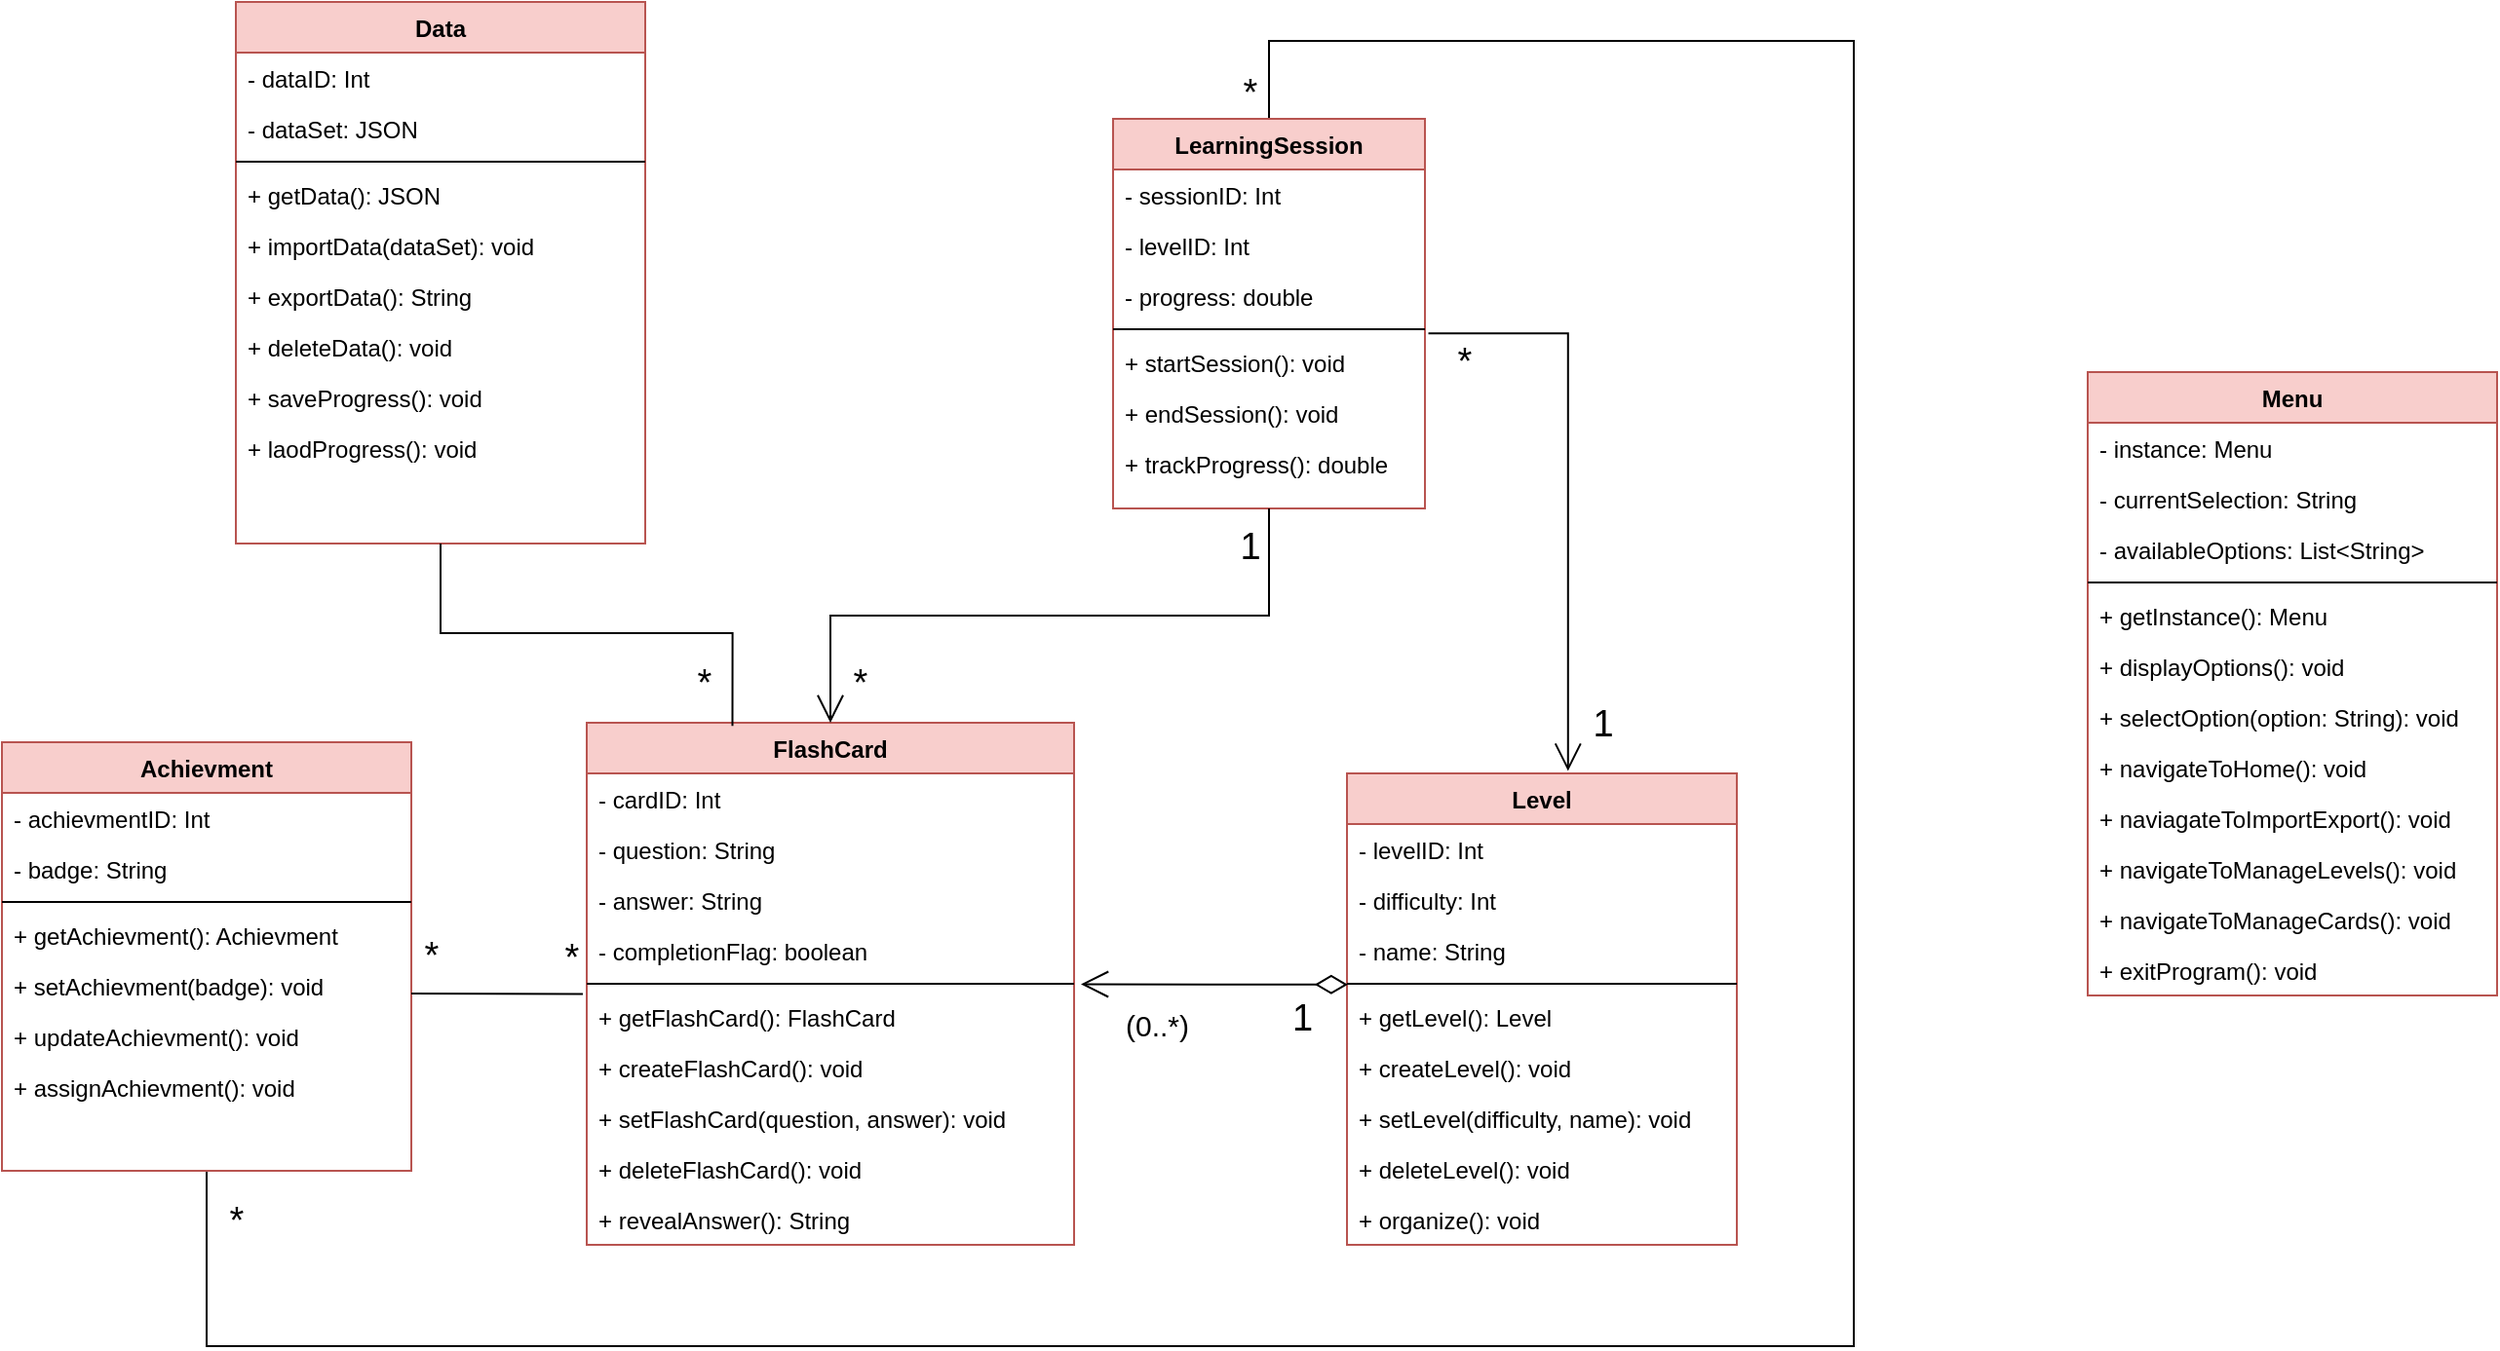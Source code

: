 <mxfile version="24.0.2" type="github">
  <diagram id="C5RBs43oDa-KdzZeNtuy" name="Page-1">
    <mxGraphModel dx="1434" dy="1925" grid="1" gridSize="10" guides="1" tooltips="1" connect="1" arrows="1" fold="1" page="1" pageScale="1" pageWidth="827" pageHeight="1169" background="#FFFFFF" math="0" shadow="0">
      <root>
        <mxCell id="WIyWlLk6GJQsqaUBKTNV-0" />
        <mxCell id="WIyWlLk6GJQsqaUBKTNV-1" parent="WIyWlLk6GJQsqaUBKTNV-0" />
        <mxCell id="zkfFHV4jXpPFQw0GAbJ--0" value="FlashCard" style="swimlane;fontStyle=1;align=center;verticalAlign=top;childLayout=stackLayout;horizontal=1;startSize=26;horizontalStack=0;resizeParent=1;resizeLast=0;collapsible=1;marginBottom=0;rounded=0;shadow=0;strokeWidth=1;fillColor=#f8cecc;strokeColor=#b85450;" parent="WIyWlLk6GJQsqaUBKTNV-1" vertex="1">
          <mxGeometry x="320" y="100" width="250" height="268" as="geometry">
            <mxRectangle x="220" y="50" width="160" height="26" as="alternateBounds" />
          </mxGeometry>
        </mxCell>
        <mxCell id="zkfFHV4jXpPFQw0GAbJ--1" value="- cardID: Int" style="text;align=left;verticalAlign=top;spacingLeft=4;spacingRight=4;overflow=hidden;rotatable=0;points=[[0,0.5],[1,0.5]];portConstraint=eastwest;" parent="zkfFHV4jXpPFQw0GAbJ--0" vertex="1">
          <mxGeometry y="26" width="250" height="26" as="geometry" />
        </mxCell>
        <mxCell id="IaK7lQRmkANji_9AXGaM-2" value="- question: String" style="text;align=left;verticalAlign=top;spacingLeft=4;spacingRight=4;overflow=hidden;rotatable=0;points=[[0,0.5],[1,0.5]];portConstraint=eastwest;rounded=0;shadow=0;html=0;" parent="zkfFHV4jXpPFQw0GAbJ--0" vertex="1">
          <mxGeometry y="52" width="250" height="26" as="geometry" />
        </mxCell>
        <mxCell id="IaK7lQRmkANji_9AXGaM-4" value="- answer: String" style="text;align=left;verticalAlign=top;spacingLeft=4;spacingRight=4;overflow=hidden;rotatable=0;points=[[0,0.5],[1,0.5]];portConstraint=eastwest;rounded=0;shadow=0;html=0;" parent="zkfFHV4jXpPFQw0GAbJ--0" vertex="1">
          <mxGeometry y="78" width="250" height="26" as="geometry" />
        </mxCell>
        <mxCell id="zkfFHV4jXpPFQw0GAbJ--3" value="- completionFlag: boolean" style="text;align=left;verticalAlign=top;spacingLeft=4;spacingRight=4;overflow=hidden;rotatable=0;points=[[0,0.5],[1,0.5]];portConstraint=eastwest;rounded=0;shadow=0;html=0;" parent="zkfFHV4jXpPFQw0GAbJ--0" vertex="1">
          <mxGeometry y="104" width="250" height="26" as="geometry" />
        </mxCell>
        <mxCell id="zkfFHV4jXpPFQw0GAbJ--4" value="" style="line;html=1;strokeWidth=1;align=left;verticalAlign=middle;spacingTop=-1;spacingLeft=3;spacingRight=3;rotatable=0;labelPosition=right;points=[];portConstraint=eastwest;" parent="zkfFHV4jXpPFQw0GAbJ--0" vertex="1">
          <mxGeometry y="130" width="250" height="8" as="geometry" />
        </mxCell>
        <mxCell id="IaK7lQRmkANji_9AXGaM-5" value="+ getFlashCard(): FlashCard" style="text;align=left;verticalAlign=top;spacingLeft=4;spacingRight=4;overflow=hidden;rotatable=0;points=[[0,0.5],[1,0.5]];portConstraint=eastwest;" parent="zkfFHV4jXpPFQw0GAbJ--0" vertex="1">
          <mxGeometry y="138" width="250" height="26" as="geometry" />
        </mxCell>
        <mxCell id="IaK7lQRmkANji_9AXGaM-8" value="+ createFlashCard(): void" style="text;align=left;verticalAlign=top;spacingLeft=4;spacingRight=4;overflow=hidden;rotatable=0;points=[[0,0.5],[1,0.5]];portConstraint=eastwest;" parent="zkfFHV4jXpPFQw0GAbJ--0" vertex="1">
          <mxGeometry y="164" width="250" height="26" as="geometry" />
        </mxCell>
        <mxCell id="zkfFHV4jXpPFQw0GAbJ--5" value="+ setFlashCard(question, answer): void" style="text;align=left;verticalAlign=top;spacingLeft=4;spacingRight=4;overflow=hidden;rotatable=0;points=[[0,0.5],[1,0.5]];portConstraint=eastwest;" parent="zkfFHV4jXpPFQw0GAbJ--0" vertex="1">
          <mxGeometry y="190" width="250" height="26" as="geometry" />
        </mxCell>
        <mxCell id="IaK7lQRmkANji_9AXGaM-6" value="+ deleteFlashCard(): void" style="text;align=left;verticalAlign=top;spacingLeft=4;spacingRight=4;overflow=hidden;rotatable=0;points=[[0,0.5],[1,0.5]];portConstraint=eastwest;" parent="zkfFHV4jXpPFQw0GAbJ--0" vertex="1">
          <mxGeometry y="216" width="250" height="26" as="geometry" />
        </mxCell>
        <mxCell id="IaK7lQRmkANji_9AXGaM-7" value="+ revealAnswer(): String" style="text;align=left;verticalAlign=top;spacingLeft=4;spacingRight=4;overflow=hidden;rotatable=0;points=[[0,0.5],[1,0.5]];portConstraint=eastwest;" parent="zkfFHV4jXpPFQw0GAbJ--0" vertex="1">
          <mxGeometry y="242" width="250" height="26" as="geometry" />
        </mxCell>
        <mxCell id="zkfFHV4jXpPFQw0GAbJ--17" value="Level" style="swimlane;fontStyle=1;align=center;verticalAlign=top;childLayout=stackLayout;horizontal=1;startSize=26;horizontalStack=0;resizeParent=1;resizeLast=0;collapsible=1;marginBottom=0;rounded=0;shadow=0;strokeWidth=1;fillColor=#f8cecc;strokeColor=#b85450;" parent="WIyWlLk6GJQsqaUBKTNV-1" vertex="1">
          <mxGeometry x="710" y="126" width="200" height="242" as="geometry">
            <mxRectangle x="550" y="140" width="160" height="26" as="alternateBounds" />
          </mxGeometry>
        </mxCell>
        <mxCell id="zkfFHV4jXpPFQw0GAbJ--18" value="- levelID: Int" style="text;align=left;verticalAlign=top;spacingLeft=4;spacingRight=4;overflow=hidden;rotatable=0;points=[[0,0.5],[1,0.5]];portConstraint=eastwest;" parent="zkfFHV4jXpPFQw0GAbJ--17" vertex="1">
          <mxGeometry y="26" width="200" height="26" as="geometry" />
        </mxCell>
        <mxCell id="zkfFHV4jXpPFQw0GAbJ--19" value="- difficulty: Int" style="text;align=left;verticalAlign=top;spacingLeft=4;spacingRight=4;overflow=hidden;rotatable=0;points=[[0,0.5],[1,0.5]];portConstraint=eastwest;rounded=0;shadow=0;html=0;" parent="zkfFHV4jXpPFQw0GAbJ--17" vertex="1">
          <mxGeometry y="52" width="200" height="26" as="geometry" />
        </mxCell>
        <mxCell id="zkfFHV4jXpPFQw0GAbJ--20" value="- name: String" style="text;align=left;verticalAlign=top;spacingLeft=4;spacingRight=4;overflow=hidden;rotatable=0;points=[[0,0.5],[1,0.5]];portConstraint=eastwest;rounded=0;shadow=0;html=0;" parent="zkfFHV4jXpPFQw0GAbJ--17" vertex="1">
          <mxGeometry y="78" width="200" height="26" as="geometry" />
        </mxCell>
        <mxCell id="zkfFHV4jXpPFQw0GAbJ--23" value="" style="line;html=1;strokeWidth=1;align=left;verticalAlign=middle;spacingTop=-1;spacingLeft=3;spacingRight=3;rotatable=0;labelPosition=right;points=[];portConstraint=eastwest;" parent="zkfFHV4jXpPFQw0GAbJ--17" vertex="1">
          <mxGeometry y="104" width="200" height="8" as="geometry" />
        </mxCell>
        <mxCell id="zkfFHV4jXpPFQw0GAbJ--24" value="+ getLevel(): Level" style="text;align=left;verticalAlign=top;spacingLeft=4;spacingRight=4;overflow=hidden;rotatable=0;points=[[0,0.5],[1,0.5]];portConstraint=eastwest;" parent="zkfFHV4jXpPFQw0GAbJ--17" vertex="1">
          <mxGeometry y="112" width="200" height="26" as="geometry" />
        </mxCell>
        <mxCell id="zkfFHV4jXpPFQw0GAbJ--25" value="+ createLevel(): void" style="text;align=left;verticalAlign=top;spacingLeft=4;spacingRight=4;overflow=hidden;rotatable=0;points=[[0,0.5],[1,0.5]];portConstraint=eastwest;" parent="zkfFHV4jXpPFQw0GAbJ--17" vertex="1">
          <mxGeometry y="138" width="200" height="26" as="geometry" />
        </mxCell>
        <mxCell id="IaK7lQRmkANji_9AXGaM-9" value="+ setLevel(difficulty, name): void" style="text;align=left;verticalAlign=top;spacingLeft=4;spacingRight=4;overflow=hidden;rotatable=0;points=[[0,0.5],[1,0.5]];portConstraint=eastwest;" parent="zkfFHV4jXpPFQw0GAbJ--17" vertex="1">
          <mxGeometry y="164" width="200" height="26" as="geometry" />
        </mxCell>
        <mxCell id="IaK7lQRmkANji_9AXGaM-10" value="+ deleteLevel(): void" style="text;align=left;verticalAlign=top;spacingLeft=4;spacingRight=4;overflow=hidden;rotatable=0;points=[[0,0.5],[1,0.5]];portConstraint=eastwest;" parent="zkfFHV4jXpPFQw0GAbJ--17" vertex="1">
          <mxGeometry y="190" width="200" height="26" as="geometry" />
        </mxCell>
        <mxCell id="IaK7lQRmkANji_9AXGaM-11" value="+ organize(): void" style="text;align=left;verticalAlign=top;spacingLeft=4;spacingRight=4;overflow=hidden;rotatable=0;points=[[0,0.5],[1,0.5]];portConstraint=eastwest;" parent="zkfFHV4jXpPFQw0GAbJ--17" vertex="1">
          <mxGeometry y="216" width="200" height="26" as="geometry" />
        </mxCell>
        <mxCell id="IaK7lQRmkANji_9AXGaM-12" value="Data" style="swimlane;fontStyle=1;align=center;verticalAlign=top;childLayout=stackLayout;horizontal=1;startSize=26;horizontalStack=0;resizeParent=1;resizeLast=0;collapsible=1;marginBottom=0;rounded=0;shadow=0;strokeWidth=1;fillColor=#f8cecc;strokeColor=#b85450;" parent="WIyWlLk6GJQsqaUBKTNV-1" vertex="1">
          <mxGeometry x="140" y="-270" width="210" height="278" as="geometry">
            <mxRectangle x="550" y="140" width="160" height="26" as="alternateBounds" />
          </mxGeometry>
        </mxCell>
        <mxCell id="IaK7lQRmkANji_9AXGaM-13" value="- dataID: Int" style="text;align=left;verticalAlign=top;spacingLeft=4;spacingRight=4;overflow=hidden;rotatable=0;points=[[0,0.5],[1,0.5]];portConstraint=eastwest;" parent="IaK7lQRmkANji_9AXGaM-12" vertex="1">
          <mxGeometry y="26" width="210" height="26" as="geometry" />
        </mxCell>
        <mxCell id="IaK7lQRmkANji_9AXGaM-14" value="- dataSet: JSON" style="text;align=left;verticalAlign=top;spacingLeft=4;spacingRight=4;overflow=hidden;rotatable=0;points=[[0,0.5],[1,0.5]];portConstraint=eastwest;rounded=0;shadow=0;html=0;" parent="IaK7lQRmkANji_9AXGaM-12" vertex="1">
          <mxGeometry y="52" width="210" height="26" as="geometry" />
        </mxCell>
        <mxCell id="IaK7lQRmkANji_9AXGaM-16" value="" style="line;html=1;strokeWidth=1;align=left;verticalAlign=middle;spacingTop=-1;spacingLeft=3;spacingRight=3;rotatable=0;labelPosition=right;points=[];portConstraint=eastwest;" parent="IaK7lQRmkANji_9AXGaM-12" vertex="1">
          <mxGeometry y="78" width="210" height="8" as="geometry" />
        </mxCell>
        <mxCell id="IaK7lQRmkANji_9AXGaM-17" value="+ getData(): JSON" style="text;align=left;verticalAlign=top;spacingLeft=4;spacingRight=4;overflow=hidden;rotatable=0;points=[[0,0.5],[1,0.5]];portConstraint=eastwest;" parent="IaK7lQRmkANji_9AXGaM-12" vertex="1">
          <mxGeometry y="86" width="210" height="26" as="geometry" />
        </mxCell>
        <mxCell id="IaK7lQRmkANji_9AXGaM-18" value="+ importData(dataSet): void" style="text;align=left;verticalAlign=top;spacingLeft=4;spacingRight=4;overflow=hidden;rotatable=0;points=[[0,0.5],[1,0.5]];portConstraint=eastwest;" parent="IaK7lQRmkANji_9AXGaM-12" vertex="1">
          <mxGeometry y="112" width="210" height="26" as="geometry" />
        </mxCell>
        <mxCell id="IaK7lQRmkANji_9AXGaM-19" value="+ exportData(): String" style="text;align=left;verticalAlign=top;spacingLeft=4;spacingRight=4;overflow=hidden;rotatable=0;points=[[0,0.5],[1,0.5]];portConstraint=eastwest;" parent="IaK7lQRmkANji_9AXGaM-12" vertex="1">
          <mxGeometry y="138" width="210" height="26" as="geometry" />
        </mxCell>
        <mxCell id="IaK7lQRmkANji_9AXGaM-20" value="+ deleteData(): void" style="text;align=left;verticalAlign=top;spacingLeft=4;spacingRight=4;overflow=hidden;rotatable=0;points=[[0,0.5],[1,0.5]];portConstraint=eastwest;" parent="IaK7lQRmkANji_9AXGaM-12" vertex="1">
          <mxGeometry y="164" width="210" height="26" as="geometry" />
        </mxCell>
        <mxCell id="IaK7lQRmkANji_9AXGaM-22" value="+ saveProgress(): void" style="text;align=left;verticalAlign=top;spacingLeft=4;spacingRight=4;overflow=hidden;rotatable=0;points=[[0,0.5],[1,0.5]];portConstraint=eastwest;" parent="IaK7lQRmkANji_9AXGaM-12" vertex="1">
          <mxGeometry y="190" width="210" height="26" as="geometry" />
        </mxCell>
        <mxCell id="IaK7lQRmkANji_9AXGaM-21" value="+ laodProgress(): void" style="text;align=left;verticalAlign=top;spacingLeft=4;spacingRight=4;overflow=hidden;rotatable=0;points=[[0,0.5],[1,0.5]];portConstraint=eastwest;" parent="IaK7lQRmkANji_9AXGaM-12" vertex="1">
          <mxGeometry y="216" width="210" height="26" as="geometry" />
        </mxCell>
        <mxCell id="IaK7lQRmkANji_9AXGaM-76" style="edgeStyle=orthogonalEdgeStyle;rounded=0;orthogonalLoop=1;jettySize=auto;html=1;exitX=0.5;exitY=1;exitDx=0;exitDy=0;entryX=0.5;entryY=0;entryDx=0;entryDy=0;strokeColor=default;align=center;verticalAlign=middle;fontFamily=Helvetica;fontSize=11;fontColor=default;labelBackgroundColor=default;endArrow=none;" parent="WIyWlLk6GJQsqaUBKTNV-1" source="IaK7lQRmkANji_9AXGaM-23" target="IaK7lQRmkANji_9AXGaM-34" edge="1">
          <mxGeometry relative="1" as="geometry">
            <Array as="points">
              <mxPoint x="125" y="420" />
              <mxPoint x="970" y="420" />
              <mxPoint x="970" y="-250" />
              <mxPoint x="670" y="-250" />
            </Array>
          </mxGeometry>
        </mxCell>
        <mxCell id="IaK7lQRmkANji_9AXGaM-77" value="*" style="edgeLabel;html=1;align=center;verticalAlign=middle;resizable=0;points=[];fontFamily=Helvetica;fontSize=19;fontColor=default;labelBackgroundColor=default;" parent="IaK7lQRmkANji_9AXGaM-76" vertex="1" connectable="0">
          <mxGeometry x="-0.975" y="2" relative="1" as="geometry">
            <mxPoint x="13" y="1" as="offset" />
          </mxGeometry>
        </mxCell>
        <mxCell id="IaK7lQRmkANji_9AXGaM-78" value="*" style="edgeLabel;html=1;align=center;verticalAlign=middle;resizable=0;points=[];fontFamily=Helvetica;fontSize=19;fontColor=default;labelBackgroundColor=default;" parent="IaK7lQRmkANji_9AXGaM-76" vertex="1" connectable="0">
          <mxGeometry x="0.986" relative="1" as="geometry">
            <mxPoint x="-10" as="offset" />
          </mxGeometry>
        </mxCell>
        <mxCell id="IaK7lQRmkANji_9AXGaM-23" value="Achievment" style="swimlane;fontStyle=1;align=center;verticalAlign=top;childLayout=stackLayout;horizontal=1;startSize=26;horizontalStack=0;resizeParent=1;resizeLast=0;collapsible=1;marginBottom=0;rounded=0;shadow=0;strokeWidth=1;fillColor=#f8cecc;strokeColor=#b85450;" parent="WIyWlLk6GJQsqaUBKTNV-1" vertex="1">
          <mxGeometry x="20" y="110" width="210" height="220" as="geometry">
            <mxRectangle x="220" y="50" width="160" height="26" as="alternateBounds" />
          </mxGeometry>
        </mxCell>
        <mxCell id="IaK7lQRmkANji_9AXGaM-24" value="- achievmentID: Int" style="text;align=left;verticalAlign=top;spacingLeft=4;spacingRight=4;overflow=hidden;rotatable=0;points=[[0,0.5],[1,0.5]];portConstraint=eastwest;" parent="IaK7lQRmkANji_9AXGaM-23" vertex="1">
          <mxGeometry y="26" width="210" height="26" as="geometry" />
        </mxCell>
        <mxCell id="IaK7lQRmkANji_9AXGaM-25" value="- badge: String" style="text;align=left;verticalAlign=top;spacingLeft=4;spacingRight=4;overflow=hidden;rotatable=0;points=[[0,0.5],[1,0.5]];portConstraint=eastwest;rounded=0;shadow=0;html=0;" parent="IaK7lQRmkANji_9AXGaM-23" vertex="1">
          <mxGeometry y="52" width="210" height="26" as="geometry" />
        </mxCell>
        <mxCell id="IaK7lQRmkANji_9AXGaM-28" value="" style="line;html=1;strokeWidth=1;align=left;verticalAlign=middle;spacingTop=-1;spacingLeft=3;spacingRight=3;rotatable=0;labelPosition=right;points=[];portConstraint=eastwest;" parent="IaK7lQRmkANji_9AXGaM-23" vertex="1">
          <mxGeometry y="78" width="210" height="8" as="geometry" />
        </mxCell>
        <mxCell id="IaK7lQRmkANji_9AXGaM-30" value="+ getAchievment(): Achievment" style="text;align=left;verticalAlign=top;spacingLeft=4;spacingRight=4;overflow=hidden;rotatable=0;points=[[0,0.5],[1,0.5]];portConstraint=eastwest;" parent="IaK7lQRmkANji_9AXGaM-23" vertex="1">
          <mxGeometry y="86" width="210" height="26" as="geometry" />
        </mxCell>
        <mxCell id="IaK7lQRmkANji_9AXGaM-31" value="+ setAchievment(badge): void" style="text;align=left;verticalAlign=top;spacingLeft=4;spacingRight=4;overflow=hidden;rotatable=0;points=[[0,0.5],[1,0.5]];portConstraint=eastwest;" parent="IaK7lQRmkANji_9AXGaM-23" vertex="1">
          <mxGeometry y="112" width="210" height="26" as="geometry" />
        </mxCell>
        <mxCell id="IaK7lQRmkANji_9AXGaM-32" value="+ updateAchievment(): void" style="text;align=left;verticalAlign=top;spacingLeft=4;spacingRight=4;overflow=hidden;rotatable=0;points=[[0,0.5],[1,0.5]];portConstraint=eastwest;" parent="IaK7lQRmkANji_9AXGaM-23" vertex="1">
          <mxGeometry y="138" width="210" height="26" as="geometry" />
        </mxCell>
        <mxCell id="IaK7lQRmkANji_9AXGaM-33" value="+ assignAchievment(): void" style="text;align=left;verticalAlign=top;spacingLeft=4;spacingRight=4;overflow=hidden;rotatable=0;points=[[0,0.5],[1,0.5]];portConstraint=eastwest;" parent="IaK7lQRmkANji_9AXGaM-23" vertex="1">
          <mxGeometry y="164" width="210" height="26" as="geometry" />
        </mxCell>
        <mxCell id="IaK7lQRmkANji_9AXGaM-34" value="LearningSession" style="swimlane;fontStyle=1;align=center;verticalAlign=top;childLayout=stackLayout;horizontal=1;startSize=26;horizontalStack=0;resizeParent=1;resizeLast=0;collapsible=1;marginBottom=0;rounded=0;shadow=0;strokeWidth=1;fillColor=#f8cecc;strokeColor=#b85450;" parent="WIyWlLk6GJQsqaUBKTNV-1" vertex="1">
          <mxGeometry x="590" y="-210" width="160" height="200" as="geometry">
            <mxRectangle x="550" y="140" width="160" height="26" as="alternateBounds" />
          </mxGeometry>
        </mxCell>
        <mxCell id="IaK7lQRmkANji_9AXGaM-35" value="- sessionID: Int" style="text;align=left;verticalAlign=top;spacingLeft=4;spacingRight=4;overflow=hidden;rotatable=0;points=[[0,0.5],[1,0.5]];portConstraint=eastwest;" parent="IaK7lQRmkANji_9AXGaM-34" vertex="1">
          <mxGeometry y="26" width="160" height="26" as="geometry" />
        </mxCell>
        <mxCell id="IaK7lQRmkANji_9AXGaM-36" value="- levelID: Int" style="text;align=left;verticalAlign=top;spacingLeft=4;spacingRight=4;overflow=hidden;rotatable=0;points=[[0,0.5],[1,0.5]];portConstraint=eastwest;rounded=0;shadow=0;html=0;" parent="IaK7lQRmkANji_9AXGaM-34" vertex="1">
          <mxGeometry y="52" width="160" height="26" as="geometry" />
        </mxCell>
        <mxCell id="IaK7lQRmkANji_9AXGaM-37" value="- progress: double" style="text;align=left;verticalAlign=top;spacingLeft=4;spacingRight=4;overflow=hidden;rotatable=0;points=[[0,0.5],[1,0.5]];portConstraint=eastwest;rounded=0;shadow=0;html=0;" parent="IaK7lQRmkANji_9AXGaM-34" vertex="1">
          <mxGeometry y="78" width="160" height="26" as="geometry" />
        </mxCell>
        <mxCell id="IaK7lQRmkANji_9AXGaM-38" value="" style="line;html=1;strokeWidth=1;align=left;verticalAlign=middle;spacingTop=-1;spacingLeft=3;spacingRight=3;rotatable=0;labelPosition=right;points=[];portConstraint=eastwest;" parent="IaK7lQRmkANji_9AXGaM-34" vertex="1">
          <mxGeometry y="104" width="160" height="8" as="geometry" />
        </mxCell>
        <mxCell id="IaK7lQRmkANji_9AXGaM-39" value="+ startSession(): void" style="text;align=left;verticalAlign=top;spacingLeft=4;spacingRight=4;overflow=hidden;rotatable=0;points=[[0,0.5],[1,0.5]];portConstraint=eastwest;" parent="IaK7lQRmkANji_9AXGaM-34" vertex="1">
          <mxGeometry y="112" width="160" height="26" as="geometry" />
        </mxCell>
        <mxCell id="IaK7lQRmkANji_9AXGaM-40" value="+ endSession(): void" style="text;align=left;verticalAlign=top;spacingLeft=4;spacingRight=4;overflow=hidden;rotatable=0;points=[[0,0.5],[1,0.5]];portConstraint=eastwest;" parent="IaK7lQRmkANji_9AXGaM-34" vertex="1">
          <mxGeometry y="138" width="160" height="26" as="geometry" />
        </mxCell>
        <mxCell id="IaK7lQRmkANji_9AXGaM-41" value="+ trackProgress(): double" style="text;align=left;verticalAlign=top;spacingLeft=4;spacingRight=4;overflow=hidden;rotatable=0;points=[[0,0.5],[1,0.5]];portConstraint=eastwest;" parent="IaK7lQRmkANji_9AXGaM-34" vertex="1">
          <mxGeometry y="164" width="160" height="26" as="geometry" />
        </mxCell>
        <mxCell id="IaK7lQRmkANji_9AXGaM-51" value="" style="endArrow=open;html=1;endSize=12;startArrow=diamondThin;startSize=14;startFill=0;edgeStyle=orthogonalEdgeStyle;rounded=0;entryX=1.014;entryY=1.162;entryDx=0;entryDy=0;entryPerimeter=0;exitX=0.002;exitY=-0.138;exitDx=0;exitDy=0;exitPerimeter=0;" parent="WIyWlLk6GJQsqaUBKTNV-1" source="zkfFHV4jXpPFQw0GAbJ--24" target="zkfFHV4jXpPFQw0GAbJ--3" edge="1">
          <mxGeometry relative="1" as="geometry">
            <mxPoint x="420" y="130" as="sourcePoint" />
            <mxPoint x="760" y="360" as="targetPoint" />
            <mxPoint as="offset" />
          </mxGeometry>
        </mxCell>
        <mxCell id="IaK7lQRmkANji_9AXGaM-52" value="1" style="edgeLabel;resizable=0;html=1;align=left;verticalAlign=top;fontSize=19;" parent="IaK7lQRmkANji_9AXGaM-51" connectable="0" vertex="1">
          <mxGeometry x="-1" relative="1" as="geometry">
            <mxPoint x="-30" as="offset" />
          </mxGeometry>
        </mxCell>
        <mxCell id="IaK7lQRmkANji_9AXGaM-53" value="(0..*)" style="edgeLabel;resizable=0;html=1;align=right;verticalAlign=top;fontSize=15;" parent="IaK7lQRmkANji_9AXGaM-51" connectable="0" vertex="1">
          <mxGeometry x="1" relative="1" as="geometry">
            <mxPoint x="56" y="6" as="offset" />
          </mxGeometry>
        </mxCell>
        <mxCell id="IaK7lQRmkANji_9AXGaM-61" value="" style="endArrow=none;html=1;rounded=0;strokeColor=default;align=center;verticalAlign=middle;fontFamily=Helvetica;fontSize=11;fontColor=default;labelBackgroundColor=default;entryX=-0.008;entryY=0.047;entryDx=0;entryDy=0;entryPerimeter=0;" parent="WIyWlLk6GJQsqaUBKTNV-1" target="IaK7lQRmkANji_9AXGaM-5" edge="1">
          <mxGeometry width="50" height="50" relative="1" as="geometry">
            <mxPoint x="230" y="239" as="sourcePoint" />
            <mxPoint x="250" y="170" as="targetPoint" />
          </mxGeometry>
        </mxCell>
        <mxCell id="IaK7lQRmkANji_9AXGaM-62" value="*" style="edgeLabel;html=1;align=center;verticalAlign=middle;resizable=0;points=[];fontFamily=Helvetica;fontSize=19;fontColor=default;labelBackgroundColor=default;" parent="IaK7lQRmkANji_9AXGaM-61" vertex="1" connectable="0">
          <mxGeometry x="0.853" y="1" relative="1" as="geometry">
            <mxPoint y="-17" as="offset" />
          </mxGeometry>
        </mxCell>
        <mxCell id="IaK7lQRmkANji_9AXGaM-63" value="*" style="edgeLabel;html=1;align=center;verticalAlign=middle;resizable=0;points=[];fontFamily=Helvetica;fontSize=19;fontColor=default;labelBackgroundColor=default;" parent="IaK7lQRmkANji_9AXGaM-61" vertex="1" connectable="0">
          <mxGeometry x="-0.884" y="3" relative="1" as="geometry">
            <mxPoint x="5" y="-16" as="offset" />
          </mxGeometry>
        </mxCell>
        <mxCell id="IaK7lQRmkANji_9AXGaM-68" value="" style="endArrow=open;endFill=1;endSize=12;html=1;rounded=0;strokeColor=default;align=center;verticalAlign=middle;fontFamily=Helvetica;fontSize=11;fontColor=default;labelBackgroundColor=default;exitX=1.011;exitY=1.234;exitDx=0;exitDy=0;exitPerimeter=0;entryX=0.567;entryY=-0.005;entryDx=0;entryDy=0;edgeStyle=orthogonalEdgeStyle;elbow=vertical;entryPerimeter=0;" parent="WIyWlLk6GJQsqaUBKTNV-1" source="IaK7lQRmkANji_9AXGaM-37" target="zkfFHV4jXpPFQw0GAbJ--17" edge="1">
          <mxGeometry width="160" relative="1" as="geometry">
            <mxPoint x="800" y="-129.764" as="sourcePoint" />
            <mxPoint x="859.52" y="100" as="targetPoint" />
          </mxGeometry>
        </mxCell>
        <mxCell id="IaK7lQRmkANji_9AXGaM-69" value="*" style="edgeLabel;html=1;align=center;verticalAlign=middle;resizable=0;points=[];fontFamily=Helvetica;fontSize=19;fontColor=default;labelBackgroundColor=default;" parent="IaK7lQRmkANji_9AXGaM-68" vertex="1" connectable="0">
          <mxGeometry x="-0.946" relative="1" as="geometry">
            <mxPoint x="10" y="15" as="offset" />
          </mxGeometry>
        </mxCell>
        <mxCell id="IaK7lQRmkANji_9AXGaM-70" value="1" style="edgeLabel;html=1;align=center;verticalAlign=middle;resizable=0;points=[];fontFamily=Helvetica;fontSize=19;fontColor=default;labelBackgroundColor=default;" parent="IaK7lQRmkANji_9AXGaM-68" vertex="1" connectable="0">
          <mxGeometry x="0.84" relative="1" as="geometry">
            <mxPoint x="17" as="offset" />
          </mxGeometry>
        </mxCell>
        <mxCell id="IaK7lQRmkANji_9AXGaM-71" value="" style="endArrow=open;endFill=1;endSize=12;html=1;rounded=0;strokeColor=default;align=center;verticalAlign=middle;fontFamily=Helvetica;fontSize=11;fontColor=default;labelBackgroundColor=default;entryX=0.5;entryY=0;entryDx=0;entryDy=0;exitX=0.5;exitY=1;exitDx=0;exitDy=0;edgeStyle=orthogonalEdgeStyle;" parent="WIyWlLk6GJQsqaUBKTNV-1" source="IaK7lQRmkANji_9AXGaM-34" target="zkfFHV4jXpPFQw0GAbJ--0" edge="1">
          <mxGeometry width="160" relative="1" as="geometry">
            <mxPoint x="510" y="30" as="sourcePoint" />
            <mxPoint x="670" y="30" as="targetPoint" />
          </mxGeometry>
        </mxCell>
        <mxCell id="IaK7lQRmkANji_9AXGaM-72" value="1" style="edgeLabel;html=1;align=center;verticalAlign=middle;resizable=0;points=[];fontFamily=Helvetica;fontSize=19;fontColor=default;labelBackgroundColor=default;" parent="IaK7lQRmkANji_9AXGaM-71" vertex="1" connectable="0">
          <mxGeometry x="-0.906" y="-1" relative="1" as="geometry">
            <mxPoint x="-9" y="4" as="offset" />
          </mxGeometry>
        </mxCell>
        <mxCell id="IaK7lQRmkANji_9AXGaM-73" value="*" style="edgeLabel;html=1;align=center;verticalAlign=middle;resizable=0;points=[];fontFamily=Helvetica;fontSize=19;fontColor=default;labelBackgroundColor=default;" parent="IaK7lQRmkANji_9AXGaM-71" vertex="1" connectable="0">
          <mxGeometry x="0.847" relative="1" as="geometry">
            <mxPoint x="15" y="5" as="offset" />
          </mxGeometry>
        </mxCell>
        <mxCell id="IaK7lQRmkANji_9AXGaM-74" style="edgeStyle=orthogonalEdgeStyle;rounded=0;orthogonalLoop=1;jettySize=auto;html=1;exitX=0.5;exitY=1;exitDx=0;exitDy=0;entryX=0.299;entryY=0.006;entryDx=0;entryDy=0;entryPerimeter=0;strokeColor=default;align=center;verticalAlign=middle;fontFamily=Helvetica;fontSize=11;fontColor=default;labelBackgroundColor=default;endArrow=none;" parent="WIyWlLk6GJQsqaUBKTNV-1" source="IaK7lQRmkANji_9AXGaM-12" target="zkfFHV4jXpPFQw0GAbJ--0" edge="1">
          <mxGeometry relative="1" as="geometry" />
        </mxCell>
        <mxCell id="IaK7lQRmkANji_9AXGaM-75" value="*" style="edgeLabel;html=1;align=center;verticalAlign=middle;resizable=0;points=[];fontFamily=Helvetica;fontSize=19;fontColor=default;labelBackgroundColor=default;" parent="IaK7lQRmkANji_9AXGaM-74" vertex="1" connectable="0">
          <mxGeometry x="0.824" relative="1" as="geometry">
            <mxPoint x="-15" as="offset" />
          </mxGeometry>
        </mxCell>
        <mxCell id="NiXNldo27OkBNnfREOTy-3" value="Menu" style="swimlane;fontStyle=1;align=center;verticalAlign=top;childLayout=stackLayout;horizontal=1;startSize=26;horizontalStack=0;resizeParent=1;resizeLast=0;collapsible=1;marginBottom=0;rounded=0;shadow=0;strokeWidth=1;fillColor=#f8cecc;strokeColor=#b85450;" vertex="1" parent="WIyWlLk6GJQsqaUBKTNV-1">
          <mxGeometry x="1090" y="-80" width="210" height="320" as="geometry">
            <mxRectangle x="550" y="140" width="160" height="26" as="alternateBounds" />
          </mxGeometry>
        </mxCell>
        <mxCell id="NiXNldo27OkBNnfREOTy-4" value="- instance: Menu" style="text;align=left;verticalAlign=top;spacingLeft=4;spacingRight=4;overflow=hidden;rotatable=0;points=[[0,0.5],[1,0.5]];portConstraint=eastwest;" vertex="1" parent="NiXNldo27OkBNnfREOTy-3">
          <mxGeometry y="26" width="210" height="26" as="geometry" />
        </mxCell>
        <mxCell id="NiXNldo27OkBNnfREOTy-13" value="- currentSelection: String" style="text;align=left;verticalAlign=top;spacingLeft=4;spacingRight=4;overflow=hidden;rotatable=0;points=[[0,0.5],[1,0.5]];portConstraint=eastwest;rounded=0;shadow=0;html=0;" vertex="1" parent="NiXNldo27OkBNnfREOTy-3">
          <mxGeometry y="52" width="210" height="26" as="geometry" />
        </mxCell>
        <mxCell id="NiXNldo27OkBNnfREOTy-5" value="- availableOptions: List&lt;String&gt;" style="text;align=left;verticalAlign=top;spacingLeft=4;spacingRight=4;overflow=hidden;rotatable=0;points=[[0,0.5],[1,0.5]];portConstraint=eastwest;rounded=0;shadow=0;html=0;" vertex="1" parent="NiXNldo27OkBNnfREOTy-3">
          <mxGeometry y="78" width="210" height="26" as="geometry" />
        </mxCell>
        <mxCell id="NiXNldo27OkBNnfREOTy-6" value="" style="line;html=1;strokeWidth=1;align=left;verticalAlign=middle;spacingTop=-1;spacingLeft=3;spacingRight=3;rotatable=0;labelPosition=right;points=[];portConstraint=eastwest;" vertex="1" parent="NiXNldo27OkBNnfREOTy-3">
          <mxGeometry y="104" width="210" height="8" as="geometry" />
        </mxCell>
        <mxCell id="NiXNldo27OkBNnfREOTy-7" value="+ getInstance(): Menu" style="text;align=left;verticalAlign=top;spacingLeft=4;spacingRight=4;overflow=hidden;rotatable=0;points=[[0,0.5],[1,0.5]];portConstraint=eastwest;" vertex="1" parent="NiXNldo27OkBNnfREOTy-3">
          <mxGeometry y="112" width="210" height="26" as="geometry" />
        </mxCell>
        <mxCell id="NiXNldo27OkBNnfREOTy-8" value="+ displayOptions(): void" style="text;align=left;verticalAlign=top;spacingLeft=4;spacingRight=4;overflow=hidden;rotatable=0;points=[[0,0.5],[1,0.5]];portConstraint=eastwest;" vertex="1" parent="NiXNldo27OkBNnfREOTy-3">
          <mxGeometry y="138" width="210" height="26" as="geometry" />
        </mxCell>
        <mxCell id="NiXNldo27OkBNnfREOTy-9" value="+ selectOption(option: String): void" style="text;align=left;verticalAlign=top;spacingLeft=4;spacingRight=4;overflow=hidden;rotatable=0;points=[[0,0.5],[1,0.5]];portConstraint=eastwest;" vertex="1" parent="NiXNldo27OkBNnfREOTy-3">
          <mxGeometry y="164" width="210" height="26" as="geometry" />
        </mxCell>
        <mxCell id="NiXNldo27OkBNnfREOTy-10" value="+ navigateToHome(): void" style="text;align=left;verticalAlign=top;spacingLeft=4;spacingRight=4;overflow=hidden;rotatable=0;points=[[0,0.5],[1,0.5]];portConstraint=eastwest;" vertex="1" parent="NiXNldo27OkBNnfREOTy-3">
          <mxGeometry y="190" width="210" height="26" as="geometry" />
        </mxCell>
        <mxCell id="NiXNldo27OkBNnfREOTy-11" value="+ naviagateToImportExport(): void" style="text;align=left;verticalAlign=top;spacingLeft=4;spacingRight=4;overflow=hidden;rotatable=0;points=[[0,0.5],[1,0.5]];portConstraint=eastwest;" vertex="1" parent="NiXNldo27OkBNnfREOTy-3">
          <mxGeometry y="216" width="210" height="26" as="geometry" />
        </mxCell>
        <mxCell id="NiXNldo27OkBNnfREOTy-12" value="+ navigateToManageLevels(): void" style="text;align=left;verticalAlign=top;spacingLeft=4;spacingRight=4;overflow=hidden;rotatable=0;points=[[0,0.5],[1,0.5]];portConstraint=eastwest;" vertex="1" parent="NiXNldo27OkBNnfREOTy-3">
          <mxGeometry y="242" width="210" height="26" as="geometry" />
        </mxCell>
        <mxCell id="NiXNldo27OkBNnfREOTy-14" value="+ navigateToManageCards(): void" style="text;align=left;verticalAlign=top;spacingLeft=4;spacingRight=4;overflow=hidden;rotatable=0;points=[[0,0.5],[1,0.5]];portConstraint=eastwest;" vertex="1" parent="NiXNldo27OkBNnfREOTy-3">
          <mxGeometry y="268" width="210" height="26" as="geometry" />
        </mxCell>
        <mxCell id="NiXNldo27OkBNnfREOTy-16" value="+ exitProgram(): void" style="text;align=left;verticalAlign=top;spacingLeft=4;spacingRight=4;overflow=hidden;rotatable=0;points=[[0,0.5],[1,0.5]];portConstraint=eastwest;" vertex="1" parent="NiXNldo27OkBNnfREOTy-3">
          <mxGeometry y="294" width="210" height="26" as="geometry" />
        </mxCell>
      </root>
    </mxGraphModel>
  </diagram>
</mxfile>

